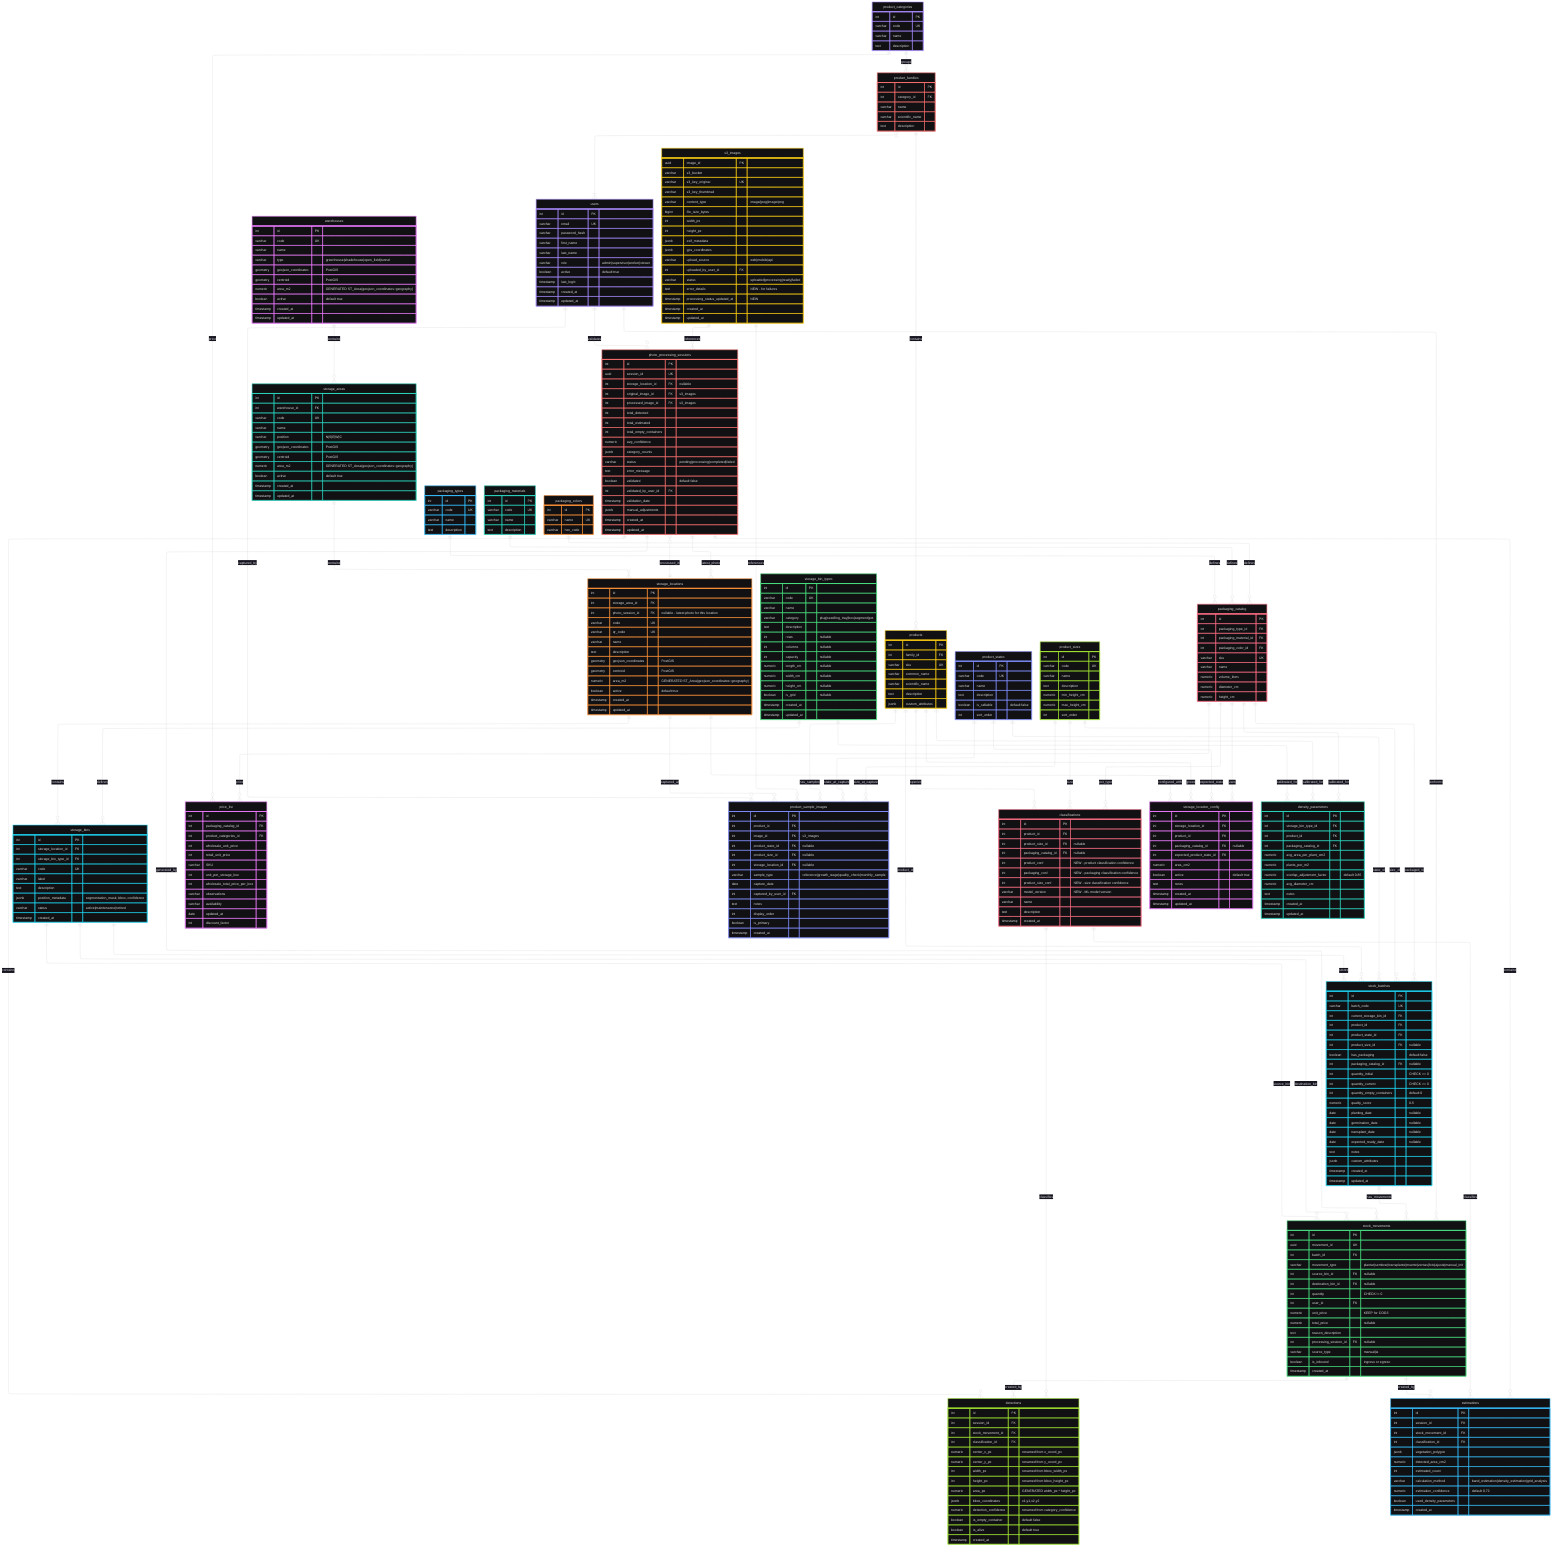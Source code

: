 ---
config:
  theme: redux-dark-color
  layout: elk
---
erDiagram
	direction TB
	warehouses {
		int id PK ""  
		varchar code UK ""  
		varchar name  ""  
		varchar type  "greenhouse|shadehouse|open_field|tunnel"  
		geometry geojson_coordinates  "PostGIS"  
		geometry centroid  "PostGIS"  
		numeric area_m2  "GENERATED ST_Area(geojson_coordinates::geography)"  
		boolean active  "default true"  
		timestamp created_at  ""  
		timestamp updated_at  ""  
	}
	storage_areas {
		int id PK ""  
		int warehouse_id FK ""  
		varchar code UK ""  
		varchar name  ""  
		varchar position  "N|S|E|W|C"  
		geometry geojson_coordinates  "PostGIS"  
		geometry centroid  "PostGIS"  
		numeric area_m2  "GENERATED ST_Area(geojson_coordinates::geography)"  
		boolean active  "default true"  
		timestamp created_at  ""  
		timestamp updated_at  ""  
	}
	storage_locations {
		int id PK ""
		int storage_area_id FK ""
		int photo_session_id FK "nullable - latest photo for this location"
		varchar code UK ""
		varchar qr_code UK ""
		varchar name  ""
		text description  ""
		geometry geojson_coordinates  "PostGIS"
		geometry centroid  "PostGIS"
		numeric area_m2  "GENERATED ST_Area(geojson_coordinates::geography)"
		boolean active  "default true"
		timestamp created_at  ""
		timestamp updated_at  ""
	}
	storage_bins {
		int id PK ""
		int storage_location_id FK ""
		int storage_bin_type_id FK ""
		varchar code UK ""
		varchar label  ""
		text description  ""
		jsonb position_metadata  "segmentation_mask, bbox, confidence"
		varchar status  "active|maintenance|retired"
		timestamp created_at  ""
	}
	storage_bin_types {
		int id PK ""  
		varchar code UK ""  
		varchar name  ""  
		varchar category  "plug|seedling_tray|box|segment|pot"  
		text description  ""  
		int rows  "nullable"  
		int columns  "nullable"  
		int capacity  "nullable"  
		numeric length_cm  "nullable"  
		numeric width_cm  "nullable"  
		numeric height_cm  "nullable"  
		boolean is_grid  "nullable"  
		timestamp created_at  ""  
		timestamp updated_at  ""  
	}
	product_categories {
		int id PK ""  
		varchar code UK ""  
		varchar name  ""  
		text description  ""  
	}
	product_families {
		int id PK ""  
		int category_id FK ""  
		varchar name  ""  
		varchar scientific_name  ""  
		text description  ""  
	}
	products {
		int id PK ""  
		int family_id FK ""  
		varchar sku UK ""  
		varchar common_name  ""  
		varchar scientific_name  ""  
		text description  ""  
		jsonb custom_attributes  ""  
	}
	product_states {
		int id PK ""  
		varchar code UK ""  
		varchar name  ""  
		text description  ""  
		boolean is_sellable  "default false"  
		int sort_order  ""  
	}
	product_sizes {
		int id PK ""  
		varchar code UK ""  
		varchar name  ""  
		text description  ""  
		numeric min_height_cm  ""  
		numeric max_height_cm  ""   
		int sort_order  ""  
	}
	packaging_types {
		int id PK ""  
		varchar code UK ""  
		varchar name  ""  
		text description  ""  
	}
	packaging_catalog {
		int id PK ""  
		int packaging_type_id FK ""  
		int packaging_material_id FK ""  
		int packaging_color_id FK ""  
		varchar sku UK ""  
		varchar name  ""  
		numeric volume_liters  ""  
		numeric diameter_cm  ""  
		numeric height_cm  ""  
	}
    price_list{
        int id PK ""
        int packaging_catalog_id FK ""
        int product_categories_id FK ""
        int wholesale_unit_price ""
        int retail_unit_price ""
        varchar SKU ""
        int unit_per_storage_box ""
        int wholesale_total_price_per_box ""
        varchar observations ""
        varchar availability
        date updated_at ""
        int discount_factor ""
    }
	packaging_materials {
		int id PK ""  
		varchar code UK ""  
		varchar name  ""  
		text description  ""  
	}
	packaging_colors {
		int id PK ""  
		varchar name UK ""  
		varchar hex_code  ""  
	}
	stock_batches {
		int id PK ""  
		varchar batch_code UK ""  
		int current_storage_bin_id FK ""  
		int product_id FK ""  
		int product_state_id FK ""  
		int product_size_id FK "nullable"  
		boolean has_packaging  "default false"  
		int packaging_catalog_id FK "nullable"  
		int quantity_initial  "CHECK >= 0"  
		int quantity_current  "CHECK >= 0"  
		int quantity_empty_containers  "default 0"  
		numeric quality_score  "0-5"  
		date planting_date  "nullable"  
		date germination_date  "nullable"  
		date transplant_date  "nullable"  
		date expected_ready_date  "nullable"  
		text notes  ""  
		jsonb custom_attributes  ""  
		timestamp created_at  ""  
		timestamp updated_at  ""  
	}
	stock_movements {
		int id PK ""
		uuid movement_id UK ""
		int batch_id FK ""
		varchar movement_type  "plantar|sembrar|transplante|muerte|ventas|foto|ajuste|manual_init"
		int source_bin_id FK "nullable"
		int destination_bin_id FK "nullable"
		int quantity  "CHECK != 0"
		int user_id FK ""
		numeric unit_price  "KEEP for COGS"
		numeric total_price  "nullable"
		text reason_description  ""
		int processing_session_id FK "nullable"
		varchar source_type  "manual|ia"
		boolean is_inbound  "ingreso or egreso"
		timestamp created_at  ""
	}
	users {
		int id PK ""  
		varchar email UK ""  
		varchar password_hash  ""  
		varchar first_name  ""  
		varchar last_name  ""  
		varchar role  "admin|supervisor|worker|viewer"  
		boolean active  "default true"  
		timestamp last_login  ""  
		timestamp created_at  ""  
		timestamp updated_at  ""  
	}
	photo_processing_sessions {
		int id PK ""  
		uuid session_id UK ""  
		int storage_location_id FK "nullable"  
		int original_image_id FK "s3_images"  
		int processed_image_id FK "s3_images"  
		int total_detected  ""  
		int total_estimated  ""  
		int total_empty_containers  ""  
		numeric avg_confidence  ""  
		jsonb category_counts  ""  
		varchar status  "pending|processing|completed|failed"  
		text error_message  ""  
		boolean validated  "default false"  
		int validated_by_user_id FK ""  
		timestamp validation_date  ""  
		jsonb manual_adjustments  ""  
		timestamp created_at  ""  
		timestamp updated_at  ""  
	}
	s3_images {
		uuid image_id PK ""
		varchar s3_bucket  ""  
		varchar s3_key_original UK ""  
		varchar s3_key_thumbnail  ""  
		varchar content_type  "image/jpeg|image/png"  
		bigint file_size_bytes  ""  
		int width_px  ""  
		int height_px  ""  
		jsonb exif_metadata  ""  
		jsonb gps_coordinates  ""  
		varchar upload_source  "web|mobile|api"  
		int uploaded_by_user_id FK ""  
		varchar status  "uploaded|processing|ready|failed"  
		text error_details  "NEW - for failures"  
		timestamp processing_status_updated_at  "NEW"  
		timestamp created_at  ""  
		timestamp updated_at  ""  
	}
	product_sample_images {
		int id PK ""  
		int product_id FK ""  
		int image_id FK "s3_images"  
		int product_state_id FK "nullable"  
		int product_size_id FK "nullable"  
		int storage_location_id FK "nullable"  
		varchar sample_type  "reference|growth_stage|quality_check|monthly_sample"  
		date capture_date  ""  
		int captured_by_user_id FK ""  
		text notes  ""  
		int display_order  ""  
		boolean is_primary  ""  
		timestamp created_at  ""  
	}
	detections {
		int id PK ""  
		int session_id FK ""  
		int stock_movement_id FK ""  
		int classification_id FK ""  
		numeric center_x_px  "renamed from x_coord_px"  
		numeric center_y_px  "renamed from y_coord_px"  
		int width_px  "renamed from bbox_width_px"  
		int height_px  "renamed from bbox_height_px"  
		numeric area_px  "GENERATED width_px * height_px"  
		jsonb bbox_coordinates  "x1,y1,x2,y2"  
		numeric detection_confidence  "renamed from category_confidence"  
		boolean is_empty_container  "default false"  
		boolean is_alive  "default true"  
		timestamp created_at  ""  
	}
	estimations {
		int id PK ""  
		int session_id FK ""  
		int stock_movement_id FK ""  
		int classification_id FK ""  
		jsonb vegetation_polygon  ""  
		numeric detected_area_cm2  ""  
		int estimated_count  ""  
		varchar calculation_method  "band_estimation|density_estimation|grid_analysis"  
		numeric estimation_confidence  "default 0.70"  
		boolean used_density_parameters  ""  
		timestamp created_at  ""  
	}
	classifications {
		int id PK ""  
		int product_id FK ""  
		int product_size_id FK "nullable"  
		int packaging_catalog_id FK "nullable"  
		int product_conf  "NEW - product classification confidence"  
		int packaging_conf  "NEW - packaging classification confidence"  
		int product_size_conf  "NEW - size classification confidence"  
		varchar model_version  "NEW - ML model version"  
		varchar name  ""  
		text description  ""  
		timestamp created_at  ""  
	}
	storage_location_config {
		int id PK ""  
		int storage_location_id FK ""  
		int product_id FK ""  
		int packaging_catalog_id FK "nullable"  
		int expected_product_state_id FK ""  
		numeric area_cm2  ""  
		boolean active  "default true"  
		text notes  ""  
		timestamp created_at  ""  
		timestamp updated_at  ""  
	}
	density_parameters {
		int id PK ""  
		int storage_bin_type_id FK ""  
		int product_id FK ""  
		int packaging_catalog_id FK ""  
		numeric avg_area_per_plant_cm2  ""  
		numeric plants_per_m2  ""  
		numeric overlap_adjustment_factor  "default 0.85"  
		numeric avg_diameter_cm  ""  
		text notes  ""  
		timestamp created_at  ""  
		timestamp updated_at  ""  
	}
	warehouses||--o{storage_areas:"contains"
	storage_areas||--o{storage_locations:"contains"
	storage_locations||--o{storage_bins:"contains"
	storage_bin_types||--o{storage_bins:"defines"
	product_categories||--o{product_families:"groups"
	product_families||--o{products:"contains"
	packaging_types||--o{packaging_catalog:"defines"
	packaging_materials||--o{packaging_catalog:"defines"
	packaging_colors||--o{packaging_catalog:"defines"
	storage_bins||--o{stock_batches:"stores"
	products||--o{stock_batches:"product_of"
	product_states||--o{stock_batches:"state_of"
	product_sizes||--o{stock_batches:"size_of"
	packaging_catalog||--o{stock_batches:"packaged_in"
	stock_batches||--o{stock_movements:"has_movements"
	users||--o{stock_movements:"performs"
	storage_bins||--o{stock_movements:"source_bin"
	storage_bins||--o{stock_movements:"destination_bin"
	photo_processing_sessions||--o{stock_movements:"generated_by"
	s3_images||--o{photo_processing_sessions:"references"
	s3_images||--o{product_sample_images:"references"
	photo_processing_sessions||--o{storage_locations:"latest_photo"
	storage_locations||--o{photo_processing_sessions:"processed_in"
	photo_processing_sessions||--o{detections:"contains"
	photo_processing_sessions||--o{estimations:"contains"
	users||--o{photo_processing_sessions:"validates"
	stock_movements||--o{detections:"created_by"
	stock_movements||--o{estimations:"created_by"
	classifications||--o{detections:"classifies"
	classifications||--o{estimations:"classifies"
	products||--o{classifications:"species"
	product_sizes||--o{classifications:"size"
	packaging_catalog||--o{classifications:"pot_type"
    packaging_catalog||--o{price_list:"price"
    product_categories||--o{price_list:"price"
	products||--o{product_sample_images:"has_samples"
	product_states||--o{product_sample_images:"state_at_capture"
	product_sizes||--o{product_sample_images:"size_at_capture"
	storage_locations||--o{product_sample_images:"captured_at"
	users||--o{product_sample_images:"captured_by"
	storage_locations||--o{storage_location_config:"configured_with"
	products||--o{storage_location_config:"grows"
	packaging_catalog||--o{storage_location_config:"uses"
	product_states||--o{storage_location_config:"expected_state"
	storage_bin_types||--o{density_parameters:"calibrated_for"
	products||--o{density_parameters:"calibrated_for"
	packaging_catalog||--o{density_parameters:"calibrated_for"
	product_families}|--|{users:"  "
